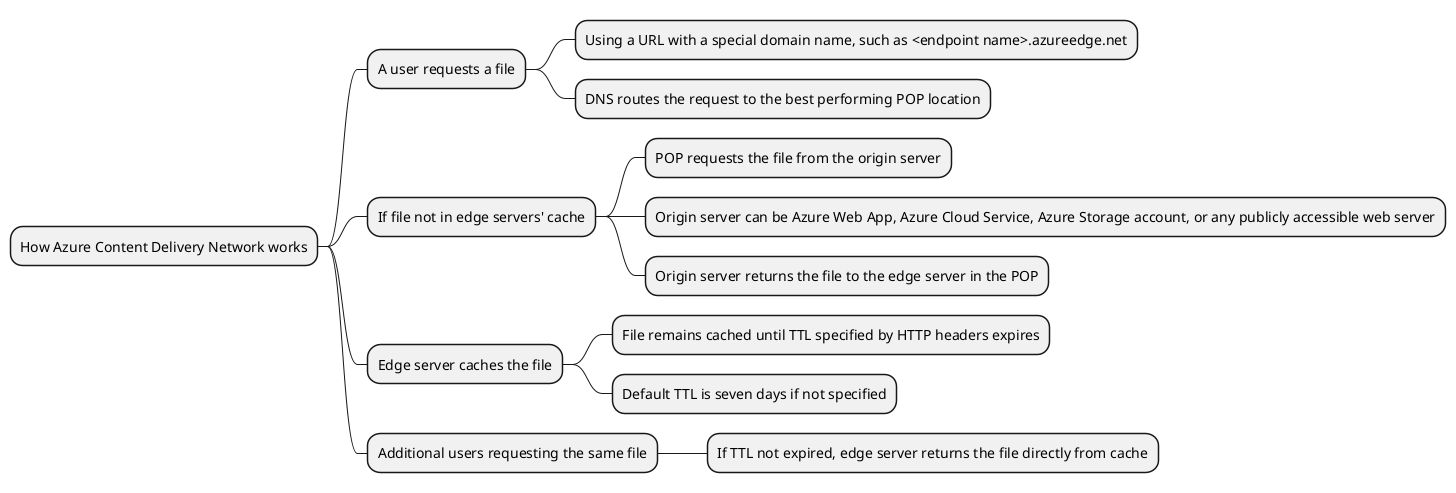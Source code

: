 @startmindmap

* How Azure Content Delivery Network works
** A user requests a file
*** Using a URL with a special domain name, such as <endpoint name>.azureedge.net
*** DNS routes the request to the best performing POP location
** If file not in edge servers' cache
*** POP requests the file from the origin server
*** Origin server can be Azure Web App, Azure Cloud Service, Azure Storage account, or any publicly accessible web server
*** Origin server returns the file to the edge server in the POP
** Edge server caches the file
*** File remains cached until TTL specified by HTTP headers expires
*** Default TTL is seven days if not specified
** Additional users requesting the same file
*** If TTL not expired, edge server returns the file directly from cache

@endmindmap
